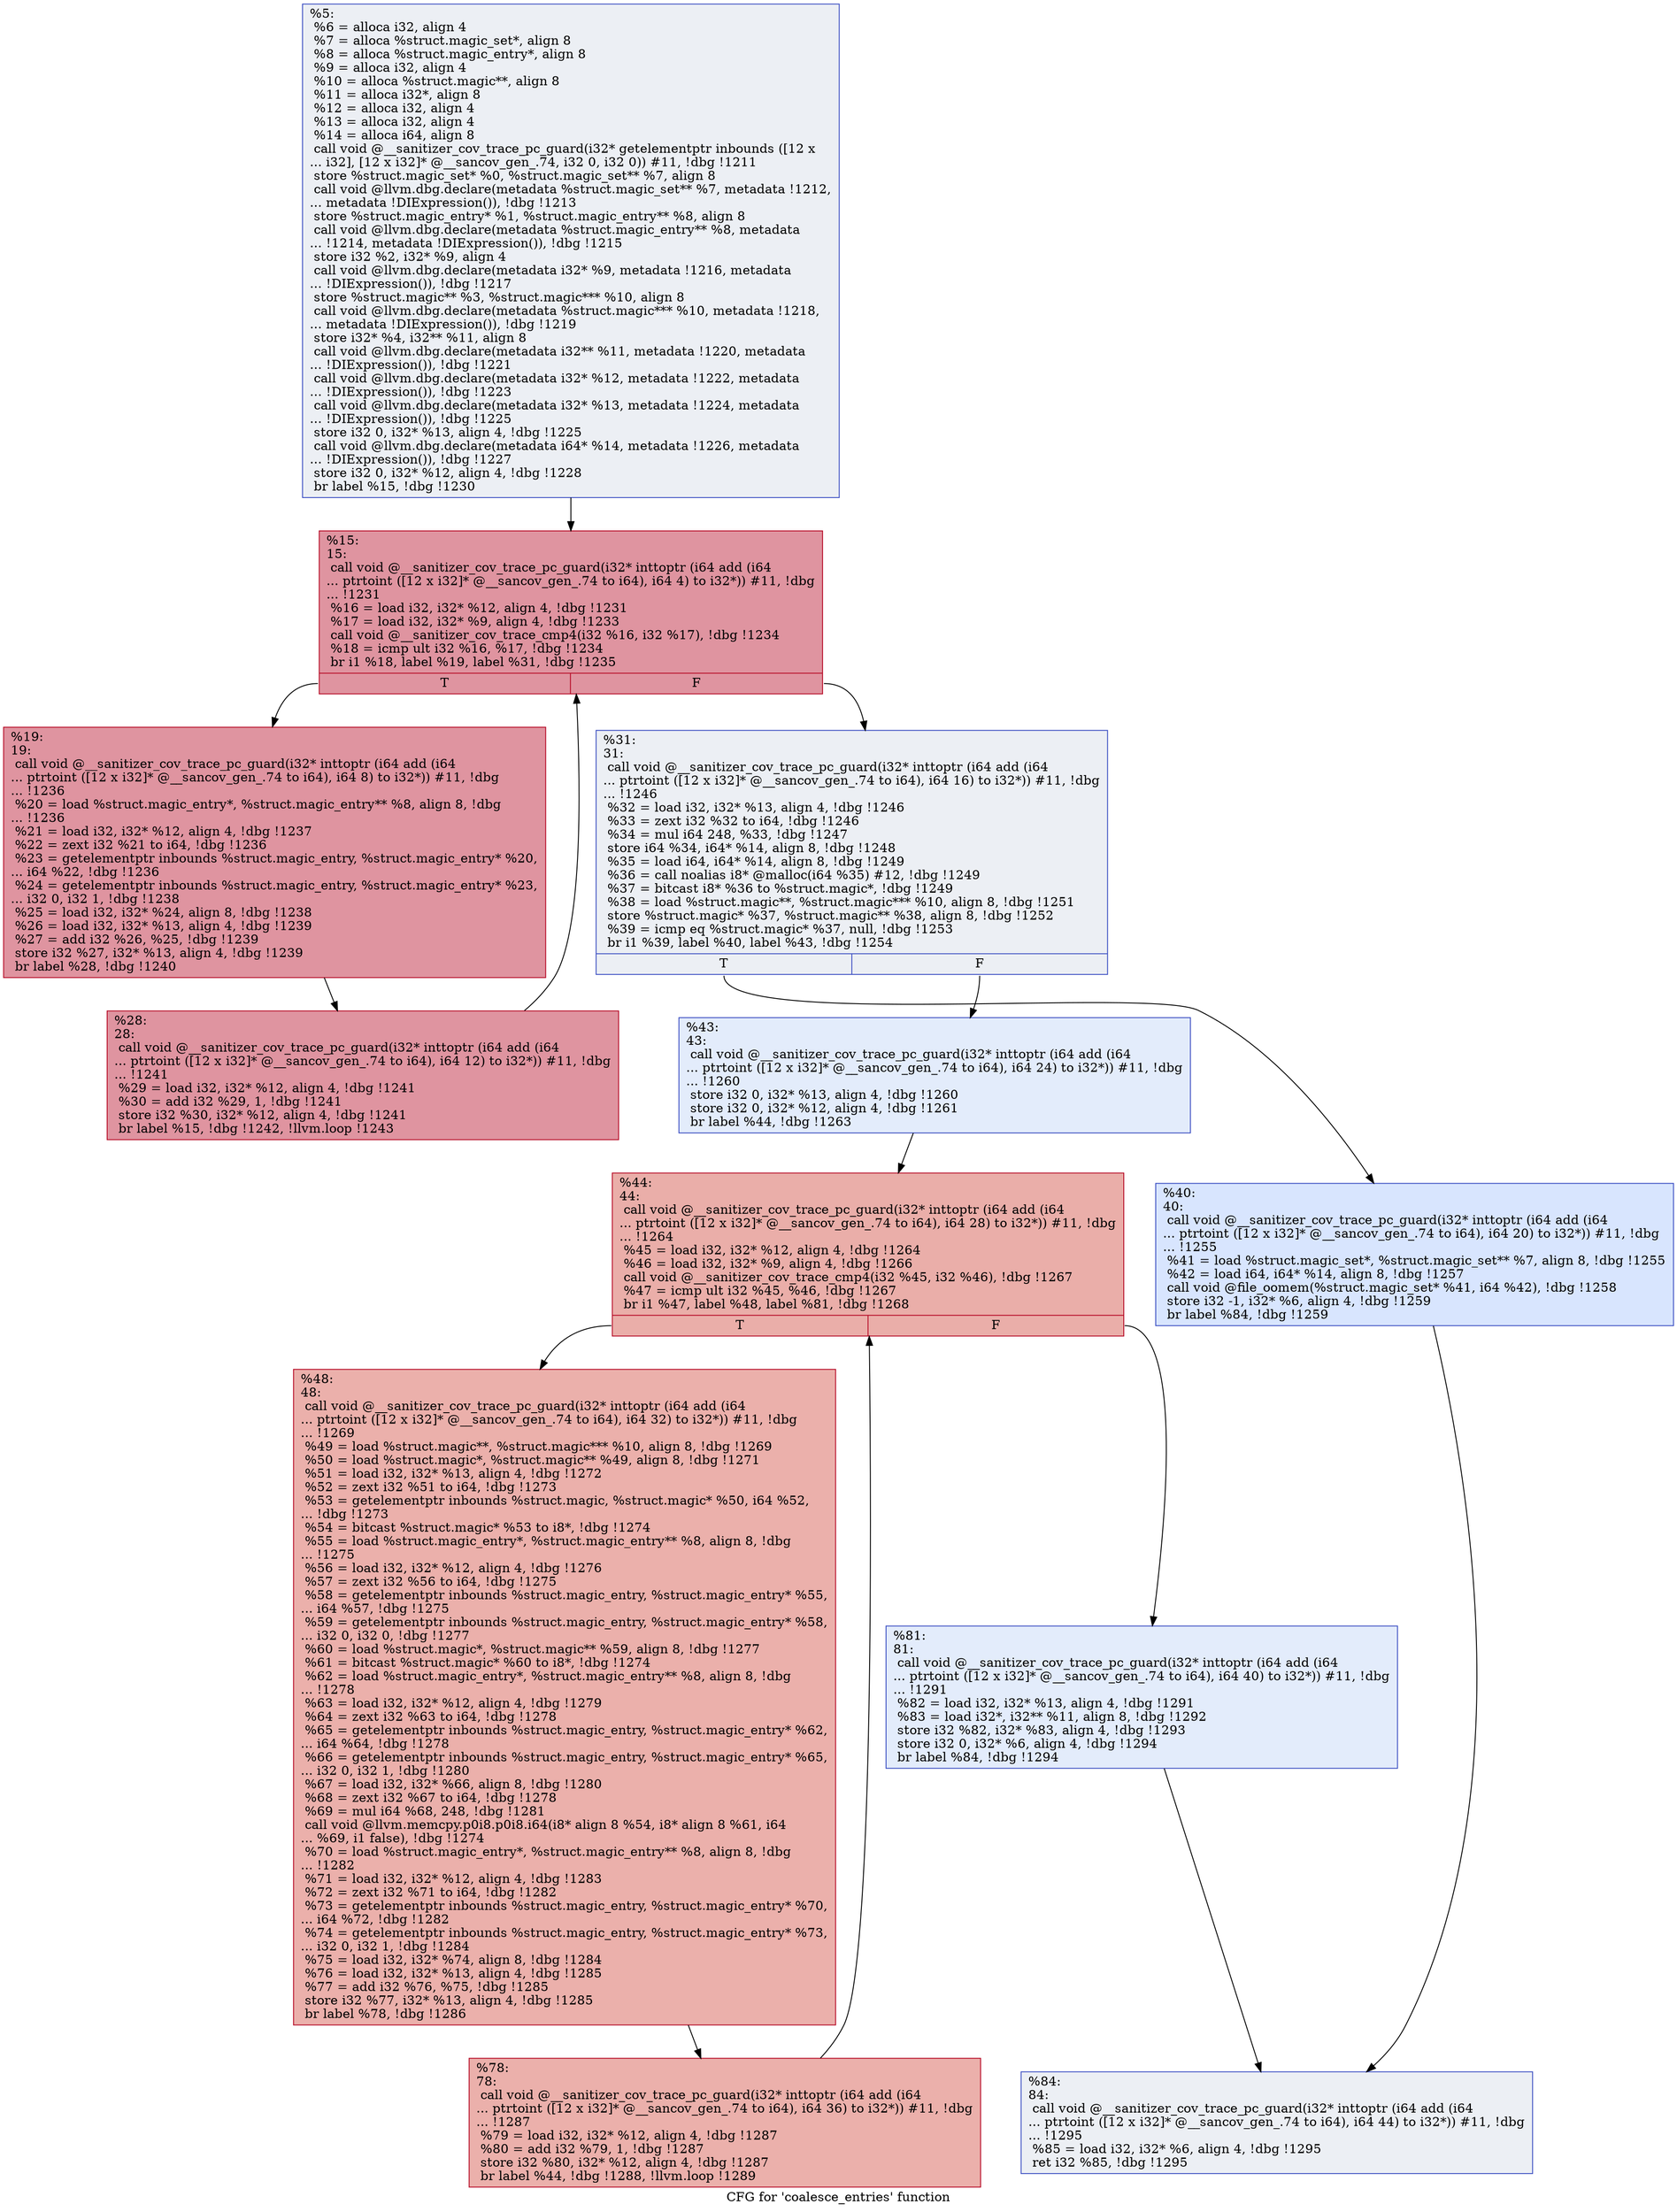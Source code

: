 digraph "CFG for 'coalesce_entries' function" {
	label="CFG for 'coalesce_entries' function";

	Node0x559c5c9323a0 [shape=record,color="#3d50c3ff", style=filled, fillcolor="#d4dbe670",label="{%5:\l  %6 = alloca i32, align 4\l  %7 = alloca %struct.magic_set*, align 8\l  %8 = alloca %struct.magic_entry*, align 8\l  %9 = alloca i32, align 4\l  %10 = alloca %struct.magic**, align 8\l  %11 = alloca i32*, align 8\l  %12 = alloca i32, align 4\l  %13 = alloca i32, align 4\l  %14 = alloca i64, align 8\l  call void @__sanitizer_cov_trace_pc_guard(i32* getelementptr inbounds ([12 x\l... i32], [12 x i32]* @__sancov_gen_.74, i32 0, i32 0)) #11, !dbg !1211\l  store %struct.magic_set* %0, %struct.magic_set** %7, align 8\l  call void @llvm.dbg.declare(metadata %struct.magic_set** %7, metadata !1212,\l... metadata !DIExpression()), !dbg !1213\l  store %struct.magic_entry* %1, %struct.magic_entry** %8, align 8\l  call void @llvm.dbg.declare(metadata %struct.magic_entry** %8, metadata\l... !1214, metadata !DIExpression()), !dbg !1215\l  store i32 %2, i32* %9, align 4\l  call void @llvm.dbg.declare(metadata i32* %9, metadata !1216, metadata\l... !DIExpression()), !dbg !1217\l  store %struct.magic** %3, %struct.magic*** %10, align 8\l  call void @llvm.dbg.declare(metadata %struct.magic*** %10, metadata !1218,\l... metadata !DIExpression()), !dbg !1219\l  store i32* %4, i32** %11, align 8\l  call void @llvm.dbg.declare(metadata i32** %11, metadata !1220, metadata\l... !DIExpression()), !dbg !1221\l  call void @llvm.dbg.declare(metadata i32* %12, metadata !1222, metadata\l... !DIExpression()), !dbg !1223\l  call void @llvm.dbg.declare(metadata i32* %13, metadata !1224, metadata\l... !DIExpression()), !dbg !1225\l  store i32 0, i32* %13, align 4, !dbg !1225\l  call void @llvm.dbg.declare(metadata i64* %14, metadata !1226, metadata\l... !DIExpression()), !dbg !1227\l  store i32 0, i32* %12, align 4, !dbg !1228\l  br label %15, !dbg !1230\l}"];
	Node0x559c5c9323a0 -> Node0x559c5c932530;
	Node0x559c5c932530 [shape=record,color="#b70d28ff", style=filled, fillcolor="#b70d2870",label="{%15:\l15:                                               \l  call void @__sanitizer_cov_trace_pc_guard(i32* inttoptr (i64 add (i64\l... ptrtoint ([12 x i32]* @__sancov_gen_.74 to i64), i64 4) to i32*)) #11, !dbg\l... !1231\l  %16 = load i32, i32* %12, align 4, !dbg !1231\l  %17 = load i32, i32* %9, align 4, !dbg !1233\l  call void @__sanitizer_cov_trace_cmp4(i32 %16, i32 %17), !dbg !1234\l  %18 = icmp ult i32 %16, %17, !dbg !1234\l  br i1 %18, label %19, label %31, !dbg !1235\l|{<s0>T|<s1>F}}"];
	Node0x559c5c932530:s0 -> Node0x559c5c932580;
	Node0x559c5c932530:s1 -> Node0x559c5c932620;
	Node0x559c5c932580 [shape=record,color="#b70d28ff", style=filled, fillcolor="#b70d2870",label="{%19:\l19:                                               \l  call void @__sanitizer_cov_trace_pc_guard(i32* inttoptr (i64 add (i64\l... ptrtoint ([12 x i32]* @__sancov_gen_.74 to i64), i64 8) to i32*)) #11, !dbg\l... !1236\l  %20 = load %struct.magic_entry*, %struct.magic_entry** %8, align 8, !dbg\l... !1236\l  %21 = load i32, i32* %12, align 4, !dbg !1237\l  %22 = zext i32 %21 to i64, !dbg !1236\l  %23 = getelementptr inbounds %struct.magic_entry, %struct.magic_entry* %20,\l... i64 %22, !dbg !1236\l  %24 = getelementptr inbounds %struct.magic_entry, %struct.magic_entry* %23,\l... i32 0, i32 1, !dbg !1238\l  %25 = load i32, i32* %24, align 8, !dbg !1238\l  %26 = load i32, i32* %13, align 4, !dbg !1239\l  %27 = add i32 %26, %25, !dbg !1239\l  store i32 %27, i32* %13, align 4, !dbg !1239\l  br label %28, !dbg !1240\l}"];
	Node0x559c5c932580 -> Node0x559c5c9325d0;
	Node0x559c5c9325d0 [shape=record,color="#b70d28ff", style=filled, fillcolor="#b70d2870",label="{%28:\l28:                                               \l  call void @__sanitizer_cov_trace_pc_guard(i32* inttoptr (i64 add (i64\l... ptrtoint ([12 x i32]* @__sancov_gen_.74 to i64), i64 12) to i32*)) #11, !dbg\l... !1241\l  %29 = load i32, i32* %12, align 4, !dbg !1241\l  %30 = add i32 %29, 1, !dbg !1241\l  store i32 %30, i32* %12, align 4, !dbg !1241\l  br label %15, !dbg !1242, !llvm.loop !1243\l}"];
	Node0x559c5c9325d0 -> Node0x559c5c932530;
	Node0x559c5c932620 [shape=record,color="#3d50c3ff", style=filled, fillcolor="#d4dbe670",label="{%31:\l31:                                               \l  call void @__sanitizer_cov_trace_pc_guard(i32* inttoptr (i64 add (i64\l... ptrtoint ([12 x i32]* @__sancov_gen_.74 to i64), i64 16) to i32*)) #11, !dbg\l... !1246\l  %32 = load i32, i32* %13, align 4, !dbg !1246\l  %33 = zext i32 %32 to i64, !dbg !1246\l  %34 = mul i64 248, %33, !dbg !1247\l  store i64 %34, i64* %14, align 8, !dbg !1248\l  %35 = load i64, i64* %14, align 8, !dbg !1249\l  %36 = call noalias i8* @malloc(i64 %35) #12, !dbg !1249\l  %37 = bitcast i8* %36 to %struct.magic*, !dbg !1249\l  %38 = load %struct.magic**, %struct.magic*** %10, align 8, !dbg !1251\l  store %struct.magic* %37, %struct.magic** %38, align 8, !dbg !1252\l  %39 = icmp eq %struct.magic* %37, null, !dbg !1253\l  br i1 %39, label %40, label %43, !dbg !1254\l|{<s0>T|<s1>F}}"];
	Node0x559c5c932620:s0 -> Node0x559c5c932670;
	Node0x559c5c932620:s1 -> Node0x559c5c9326c0;
	Node0x559c5c932670 [shape=record,color="#3d50c3ff", style=filled, fillcolor="#a7c5fe70",label="{%40:\l40:                                               \l  call void @__sanitizer_cov_trace_pc_guard(i32* inttoptr (i64 add (i64\l... ptrtoint ([12 x i32]* @__sancov_gen_.74 to i64), i64 20) to i32*)) #11, !dbg\l... !1255\l  %41 = load %struct.magic_set*, %struct.magic_set** %7, align 8, !dbg !1255\l  %42 = load i64, i64* %14, align 8, !dbg !1257\l  call void @file_oomem(%struct.magic_set* %41, i64 %42), !dbg !1258\l  store i32 -1, i32* %6, align 4, !dbg !1259\l  br label %84, !dbg !1259\l}"];
	Node0x559c5c932670 -> Node0x559c5c932850;
	Node0x559c5c9326c0 [shape=record,color="#3d50c3ff", style=filled, fillcolor="#bfd3f670",label="{%43:\l43:                                               \l  call void @__sanitizer_cov_trace_pc_guard(i32* inttoptr (i64 add (i64\l... ptrtoint ([12 x i32]* @__sancov_gen_.74 to i64), i64 24) to i32*)) #11, !dbg\l... !1260\l  store i32 0, i32* %13, align 4, !dbg !1260\l  store i32 0, i32* %12, align 4, !dbg !1261\l  br label %44, !dbg !1263\l}"];
	Node0x559c5c9326c0 -> Node0x559c5c932710;
	Node0x559c5c932710 [shape=record,color="#b70d28ff", style=filled, fillcolor="#d0473d70",label="{%44:\l44:                                               \l  call void @__sanitizer_cov_trace_pc_guard(i32* inttoptr (i64 add (i64\l... ptrtoint ([12 x i32]* @__sancov_gen_.74 to i64), i64 28) to i32*)) #11, !dbg\l... !1264\l  %45 = load i32, i32* %12, align 4, !dbg !1264\l  %46 = load i32, i32* %9, align 4, !dbg !1266\l  call void @__sanitizer_cov_trace_cmp4(i32 %45, i32 %46), !dbg !1267\l  %47 = icmp ult i32 %45, %46, !dbg !1267\l  br i1 %47, label %48, label %81, !dbg !1268\l|{<s0>T|<s1>F}}"];
	Node0x559c5c932710:s0 -> Node0x559c5c932760;
	Node0x559c5c932710:s1 -> Node0x559c5c932800;
	Node0x559c5c932760 [shape=record,color="#b70d28ff", style=filled, fillcolor="#d24b4070",label="{%48:\l48:                                               \l  call void @__sanitizer_cov_trace_pc_guard(i32* inttoptr (i64 add (i64\l... ptrtoint ([12 x i32]* @__sancov_gen_.74 to i64), i64 32) to i32*)) #11, !dbg\l... !1269\l  %49 = load %struct.magic**, %struct.magic*** %10, align 8, !dbg !1269\l  %50 = load %struct.magic*, %struct.magic** %49, align 8, !dbg !1271\l  %51 = load i32, i32* %13, align 4, !dbg !1272\l  %52 = zext i32 %51 to i64, !dbg !1273\l  %53 = getelementptr inbounds %struct.magic, %struct.magic* %50, i64 %52,\l... !dbg !1273\l  %54 = bitcast %struct.magic* %53 to i8*, !dbg !1274\l  %55 = load %struct.magic_entry*, %struct.magic_entry** %8, align 8, !dbg\l... !1275\l  %56 = load i32, i32* %12, align 4, !dbg !1276\l  %57 = zext i32 %56 to i64, !dbg !1275\l  %58 = getelementptr inbounds %struct.magic_entry, %struct.magic_entry* %55,\l... i64 %57, !dbg !1275\l  %59 = getelementptr inbounds %struct.magic_entry, %struct.magic_entry* %58,\l... i32 0, i32 0, !dbg !1277\l  %60 = load %struct.magic*, %struct.magic** %59, align 8, !dbg !1277\l  %61 = bitcast %struct.magic* %60 to i8*, !dbg !1274\l  %62 = load %struct.magic_entry*, %struct.magic_entry** %8, align 8, !dbg\l... !1278\l  %63 = load i32, i32* %12, align 4, !dbg !1279\l  %64 = zext i32 %63 to i64, !dbg !1278\l  %65 = getelementptr inbounds %struct.magic_entry, %struct.magic_entry* %62,\l... i64 %64, !dbg !1278\l  %66 = getelementptr inbounds %struct.magic_entry, %struct.magic_entry* %65,\l... i32 0, i32 1, !dbg !1280\l  %67 = load i32, i32* %66, align 8, !dbg !1280\l  %68 = zext i32 %67 to i64, !dbg !1278\l  %69 = mul i64 %68, 248, !dbg !1281\l  call void @llvm.memcpy.p0i8.p0i8.i64(i8* align 8 %54, i8* align 8 %61, i64\l... %69, i1 false), !dbg !1274\l  %70 = load %struct.magic_entry*, %struct.magic_entry** %8, align 8, !dbg\l... !1282\l  %71 = load i32, i32* %12, align 4, !dbg !1283\l  %72 = zext i32 %71 to i64, !dbg !1282\l  %73 = getelementptr inbounds %struct.magic_entry, %struct.magic_entry* %70,\l... i64 %72, !dbg !1282\l  %74 = getelementptr inbounds %struct.magic_entry, %struct.magic_entry* %73,\l... i32 0, i32 1, !dbg !1284\l  %75 = load i32, i32* %74, align 8, !dbg !1284\l  %76 = load i32, i32* %13, align 4, !dbg !1285\l  %77 = add i32 %76, %75, !dbg !1285\l  store i32 %77, i32* %13, align 4, !dbg !1285\l  br label %78, !dbg !1286\l}"];
	Node0x559c5c932760 -> Node0x559c5c9327b0;
	Node0x559c5c9327b0 [shape=record,color="#b70d28ff", style=filled, fillcolor="#d24b4070",label="{%78:\l78:                                               \l  call void @__sanitizer_cov_trace_pc_guard(i32* inttoptr (i64 add (i64\l... ptrtoint ([12 x i32]* @__sancov_gen_.74 to i64), i64 36) to i32*)) #11, !dbg\l... !1287\l  %79 = load i32, i32* %12, align 4, !dbg !1287\l  %80 = add i32 %79, 1, !dbg !1287\l  store i32 %80, i32* %12, align 4, !dbg !1287\l  br label %44, !dbg !1288, !llvm.loop !1289\l}"];
	Node0x559c5c9327b0 -> Node0x559c5c932710;
	Node0x559c5c932800 [shape=record,color="#3d50c3ff", style=filled, fillcolor="#bfd3f670",label="{%81:\l81:                                               \l  call void @__sanitizer_cov_trace_pc_guard(i32* inttoptr (i64 add (i64\l... ptrtoint ([12 x i32]* @__sancov_gen_.74 to i64), i64 40) to i32*)) #11, !dbg\l... !1291\l  %82 = load i32, i32* %13, align 4, !dbg !1291\l  %83 = load i32*, i32** %11, align 8, !dbg !1292\l  store i32 %82, i32* %83, align 4, !dbg !1293\l  store i32 0, i32* %6, align 4, !dbg !1294\l  br label %84, !dbg !1294\l}"];
	Node0x559c5c932800 -> Node0x559c5c932850;
	Node0x559c5c932850 [shape=record,color="#3d50c3ff", style=filled, fillcolor="#d4dbe670",label="{%84:\l84:                                               \l  call void @__sanitizer_cov_trace_pc_guard(i32* inttoptr (i64 add (i64\l... ptrtoint ([12 x i32]* @__sancov_gen_.74 to i64), i64 44) to i32*)) #11, !dbg\l... !1295\l  %85 = load i32, i32* %6, align 4, !dbg !1295\l  ret i32 %85, !dbg !1295\l}"];
}
